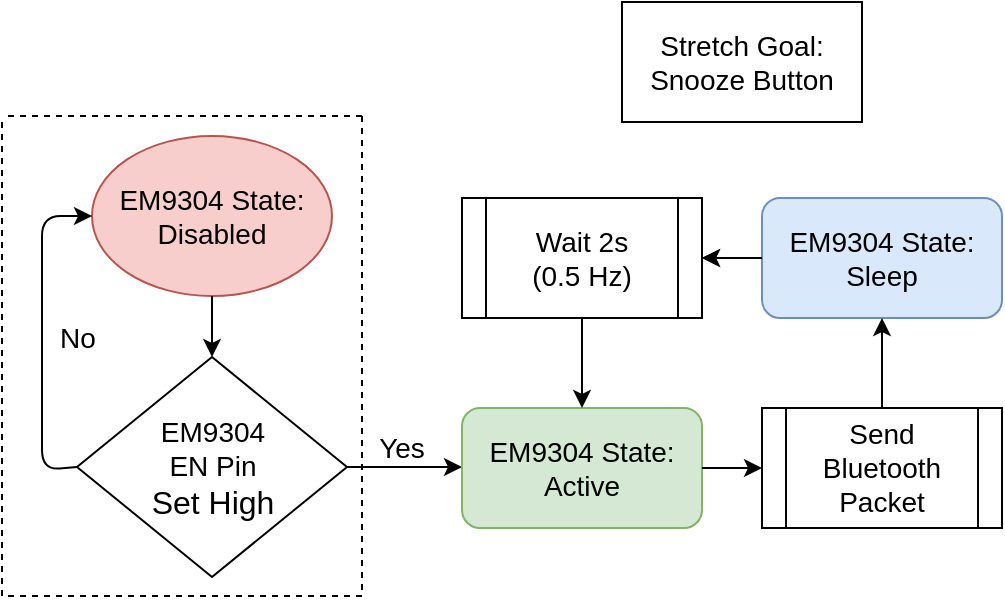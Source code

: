 <mxfile pages="1" version="11.2.5" type="device"><diagram id="DyhrZhtxXLURaaYMvTWg" name="Page-1"><mxGraphModel dx="1550" dy="867" grid="1" gridSize="10" guides="1" tooltips="1" connect="1" arrows="1" fold="1" page="1" pageScale="1" pageWidth="850" pageHeight="1100" math="0" shadow="0"><root><mxCell id="0"/><mxCell id="1" parent="0"/><mxCell id="_DKqilYpX1TDntypp3t1-16" value="&lt;div&gt;&lt;font style=&quot;font-size: 14px&quot;&gt;EM9304 &lt;br&gt;&lt;/font&gt;&lt;/div&gt;&lt;div&gt;&lt;font style=&quot;font-size: 14px&quot;&gt;EN Pin &lt;br&gt;&lt;/font&gt;&lt;/div&gt;&lt;div&gt;&lt;font size=&quot;3&quot;&gt;Set High&lt;/font&gt;&lt;/div&gt;" style="rhombus;whiteSpace=wrap;html=1;" parent="1" vertex="1"><mxGeometry x="117.5" y="200.5" width="135" height="110" as="geometry"/></mxCell><mxCell id="WuwPMOSb2yfcMkMcWQUC-4" style="edgeStyle=orthogonalEdgeStyle;rounded=0;orthogonalLoop=1;jettySize=auto;html=1;exitX=0.5;exitY=1;exitDx=0;exitDy=0;" parent="1" source="_DKqilYpX1TDntypp3t1-18" edge="1"><mxGeometry relative="1" as="geometry"><mxPoint x="185" y="170" as="targetPoint"/></mxGeometry></mxCell><mxCell id="_DKqilYpX1TDntypp3t1-18" value="&lt;font style=&quot;font-size: 14px&quot;&gt;EM9304 State: Disabled&lt;/font&gt;" style="ellipse;whiteSpace=wrap;html=1;fillColor=#f8cecc;strokeColor=#b85450;" parent="1" vertex="1"><mxGeometry x="125" y="90" width="120" height="80" as="geometry"/></mxCell><mxCell id="_DKqilYpX1TDntypp3t1-21" value="" style="endArrow=classic;html=1;" parent="1" source="_DKqilYpX1TDntypp3t1-18" target="_DKqilYpX1TDntypp3t1-16" edge="1"><mxGeometry width="50" height="50" relative="1" as="geometry"><mxPoint x="185" y="167" as="sourcePoint"/><mxPoint x="5" y="330.5" as="targetPoint"/></mxGeometry></mxCell><mxCell id="_DKqilYpX1TDntypp3t1-22" value="" style="endArrow=classic;html=1;exitX=1;exitY=0.5;exitDx=0;exitDy=0;entryX=0;entryY=0.5;entryDx=0;entryDy=0;" parent="1" source="_DKqilYpX1TDntypp3t1-16" edge="1"><mxGeometry width="50" height="50" relative="1" as="geometry"><mxPoint x="95" y="470.5" as="sourcePoint"/><mxPoint x="310" y="255.5" as="targetPoint"/></mxGeometry></mxCell><mxCell id="_DKqilYpX1TDntypp3t1-23" value="" style="endArrow=classic;html=1;exitX=0;exitY=0.5;exitDx=0;exitDy=0;entryX=0;entryY=0.5;entryDx=0;entryDy=0;" parent="1" source="_DKqilYpX1TDntypp3t1-16" target="_DKqilYpX1TDntypp3t1-18" edge="1"><mxGeometry width="50" height="50" relative="1" as="geometry"><mxPoint x="95" y="470.5" as="sourcePoint"/><mxPoint x="145" y="420.5" as="targetPoint"/><Array as="points"><mxPoint x="100" y="257"/><mxPoint x="100" y="130"/></Array></mxGeometry></mxCell><mxCell id="_DKqilYpX1TDntypp3t1-29" value="&lt;font style=&quot;font-size: 14px&quot;&gt;Yes&lt;/font&gt;" style="text;html=1;strokeColor=none;fillColor=none;align=center;verticalAlign=middle;whiteSpace=wrap;rounded=0;" parent="1" vertex="1"><mxGeometry x="260" y="235.5" width="40" height="20" as="geometry"/></mxCell><mxCell id="_DKqilYpX1TDntypp3t1-30" value="&lt;font style=&quot;font-size: 14px&quot;&gt;No&lt;/font&gt;" style="text;html=1;strokeColor=none;fillColor=none;align=center;verticalAlign=middle;whiteSpace=wrap;rounded=0;" parent="1" vertex="1"><mxGeometry x="97.5" y="180.5" width="40" height="20" as="geometry"/></mxCell><mxCell id="WuwPMOSb2yfcMkMcWQUC-7" value="&lt;div&gt;&lt;font style=&quot;font-size: 14px&quot;&gt;&lt;font style=&quot;font-size: 14px&quot;&gt;Stretch Goal: Snooze Button&lt;/font&gt;&lt;br&gt;&lt;/font&gt;&lt;/div&gt;" style="rounded=0;whiteSpace=wrap;html=1;" parent="1" vertex="1"><mxGeometry x="390" y="23" width="120" height="60" as="geometry"/></mxCell><mxCell id="81gn7MmU8q40t09ihhFP-1" value="&lt;font style=&quot;font-size: 14px&quot;&gt;EM9304 State: Active&lt;/font&gt;" style="rounded=1;whiteSpace=wrap;html=1;fillColor=#d5e8d4;strokeColor=#82b366;" parent="1" vertex="1"><mxGeometry x="310" y="226" width="120" height="60" as="geometry"/></mxCell><mxCell id="81gn7MmU8q40t09ihhFP-2" value="" style="edgeStyle=orthogonalEdgeStyle;rounded=0;orthogonalLoop=1;jettySize=auto;html=1;" parent="1" source="81gn7MmU8q40t09ihhFP-3" target="81gn7MmU8q40t09ihhFP-8" edge="1"><mxGeometry relative="1" as="geometry"/></mxCell><mxCell id="81gn7MmU8q40t09ihhFP-3" value="&lt;font style=&quot;font-size: 14px&quot;&gt;EM9304 State: Sleep&lt;/font&gt;" style="rounded=1;whiteSpace=wrap;html=1;fillColor=#dae8fc;strokeColor=#6c8ebf;" parent="1" vertex="1"><mxGeometry x="460" y="121" width="120" height="60" as="geometry"/></mxCell><mxCell id="81gn7MmU8q40t09ihhFP-4" value="" style="endArrow=classic;html=1;" parent="1" source="81gn7MmU8q40t09ihhFP-1" target="81gn7MmU8q40t09ihhFP-7" edge="1"><mxGeometry width="50" height="50" relative="1" as="geometry"><mxPoint x="40" y="471" as="sourcePoint"/><mxPoint x="370" y="310.5" as="targetPoint"/></mxGeometry></mxCell><mxCell id="81gn7MmU8q40t09ihhFP-5" value="" style="endArrow=classic;html=1;" parent="1" source="81gn7MmU8q40t09ihhFP-7" target="81gn7MmU8q40t09ihhFP-3" edge="1"><mxGeometry width="50" height="50" relative="1" as="geometry"><mxPoint x="427.588" y="334.353" as="sourcePoint"/><mxPoint x="90" y="410.5" as="targetPoint"/></mxGeometry></mxCell><mxCell id="81gn7MmU8q40t09ihhFP-6" value="" style="endArrow=classic;html=1;" parent="1" source="81gn7MmU8q40t09ihhFP-3" target="81gn7MmU8q40t09ihhFP-8" edge="1"><mxGeometry width="50" height="50" relative="1" as="geometry"><mxPoint y="471" as="sourcePoint"/><mxPoint x="520" y="290.5" as="targetPoint"/><Array as="points"/></mxGeometry></mxCell><mxCell id="81gn7MmU8q40t09ihhFP-7" value="&lt;font style=&quot;font-size: 14px&quot;&gt;Send Bluetooth Packet&lt;/font&gt;" style="shape=process;whiteSpace=wrap;html=1;backgroundOutline=1;" parent="1" vertex="1"><mxGeometry x="460" y="226" width="120" height="60" as="geometry"/></mxCell><mxCell id="81gn7MmU8q40t09ihhFP-8" value="&lt;div&gt;&lt;font style=&quot;font-size: 14px&quot;&gt;Wait 2s&lt;/font&gt;&lt;/div&gt;&lt;div&gt;&lt;font style=&quot;font-size: 14px&quot;&gt; (0.5 Hz) &lt;/font&gt;&lt;/div&gt;" style="shape=process;whiteSpace=wrap;html=1;backgroundOutline=1;" parent="1" vertex="1"><mxGeometry x="310" y="121" width="120" height="60" as="geometry"/></mxCell><mxCell id="81gn7MmU8q40t09ihhFP-9" value="" style="endArrow=classic;html=1;" parent="1" source="81gn7MmU8q40t09ihhFP-8" target="81gn7MmU8q40t09ihhFP-1" edge="1"><mxGeometry width="50" height="50" relative="1" as="geometry"><mxPoint x="92.5" y="380" as="sourcePoint"/><mxPoint x="142.5" y="330" as="targetPoint"/></mxGeometry></mxCell><mxCell id="sLH6eSxMZl9xIrrBY2TB-2" value="" style="endArrow=none;dashed=1;html=1;" edge="1" parent="1"><mxGeometry width="50" height="50" relative="1" as="geometry"><mxPoint x="80" y="320" as="sourcePoint"/><mxPoint x="80" y="80" as="targetPoint"/></mxGeometry></mxCell><mxCell id="sLH6eSxMZl9xIrrBY2TB-3" value="" style="endArrow=none;dashed=1;html=1;" edge="1" parent="1"><mxGeometry width="50" height="50" relative="1" as="geometry"><mxPoint x="260" y="320" as="sourcePoint"/><mxPoint x="80" y="320" as="targetPoint"/></mxGeometry></mxCell><mxCell id="sLH6eSxMZl9xIrrBY2TB-4" value="" style="endArrow=none;dashed=1;html=1;" edge="1" parent="1"><mxGeometry width="50" height="50" relative="1" as="geometry"><mxPoint x="260" y="80" as="sourcePoint"/><mxPoint x="260" y="320" as="targetPoint"/></mxGeometry></mxCell><mxCell id="sLH6eSxMZl9xIrrBY2TB-5" value="" style="endArrow=none;dashed=1;html=1;" edge="1" parent="1"><mxGeometry width="50" height="50" relative="1" as="geometry"><mxPoint x="260" y="80" as="sourcePoint"/><mxPoint x="80" y="80" as="targetPoint"/></mxGeometry></mxCell></root></mxGraphModel></diagram></mxfile>